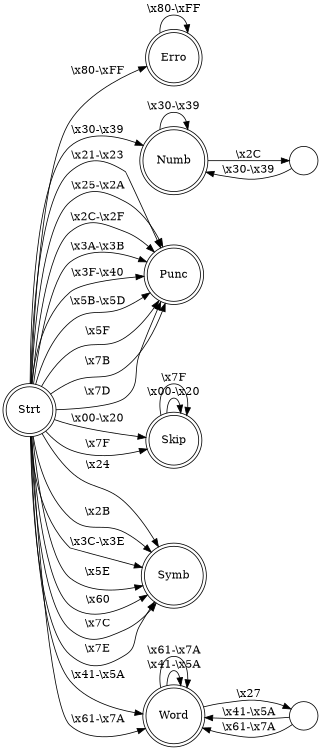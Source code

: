 digraph "Text Parsing Finite State Machine" {

	rankdir=LR;
	size="8,5";

	_  [label="Strt", shape=doublecircle] // Start
	E  [label="Erro", shape=doublecircle] // Error
	N  [label="Numb", shape=doublecircle] // Number
	N0 [label="",     shape=circle]
	P  [label="Punc", shape=doublecircle] // Punctuation
	S  [label="Skip", shape=doublecircle]
	Y  [label="Symb", shape=doublecircle] // Symbol
	W  [label="Word", shape=doublecircle]
	W0 [label="",     shape=circle]

	_  -> S  [label="\\x00-\\x20"]
	_  -> P  [label="\\x21-\\x23"]
	_  -> Y  [label="\\x24"]
	_  -> P  [label="\\x25-\\x2A"]
	_  -> Y  [label="\\x2B"]
	_  -> P  [label="\\x2C-\\x2F"]
	_  -> N  [label="\\x30-\\x39"]
	_  -> P  [label="\\x3A-\\x3B"]
	_  -> Y  [label="\\x3C-\\x3E"]
	_  -> P  [label="\\x3F-\\x40"]
	_  -> W  [label="\\x41-\\x5A"]
	_  -> P  [label="\\x5B-\\x5D"]
	_  -> Y  [label="\\x5E"]
	_  -> P  [label="\\x5F"]
	_  -> Y  [label="\\x60"]
	_  -> W  [label="\\x61-\\x7A"]
	_  -> P  [label="\\x7B"]
	_  -> Y  [label="\\x7C"]
	_  -> P  [label="\\x7D"]
	_  -> Y  [label="\\x7E"]
	_  -> S  [label="\\x7F"]
	_  -> E  [label="\\x80-\\xFF"]

	E  -> E  [label="\\x80-\\xFF"]

	N  -> N0 [label="\\x2C"]
	N  -> N  [label="\\x30-\\x39"]

	N0 -> N  [label="\\x30-\\x39"]

	S  -> S  [label="\\x00-\\x20"]
	S  -> S  [label="\\x7F"]

	W  -> W0 [label="\\x27"]
	W  -> W  [label="\\x41-\\x5A"]
	W  -> W  [label="\\x61-\\x7A"]

	W0 -> W  [label="\\x41-\\x5A"]
	W0 -> W  [label="\\x61-\\x7A"]

}
